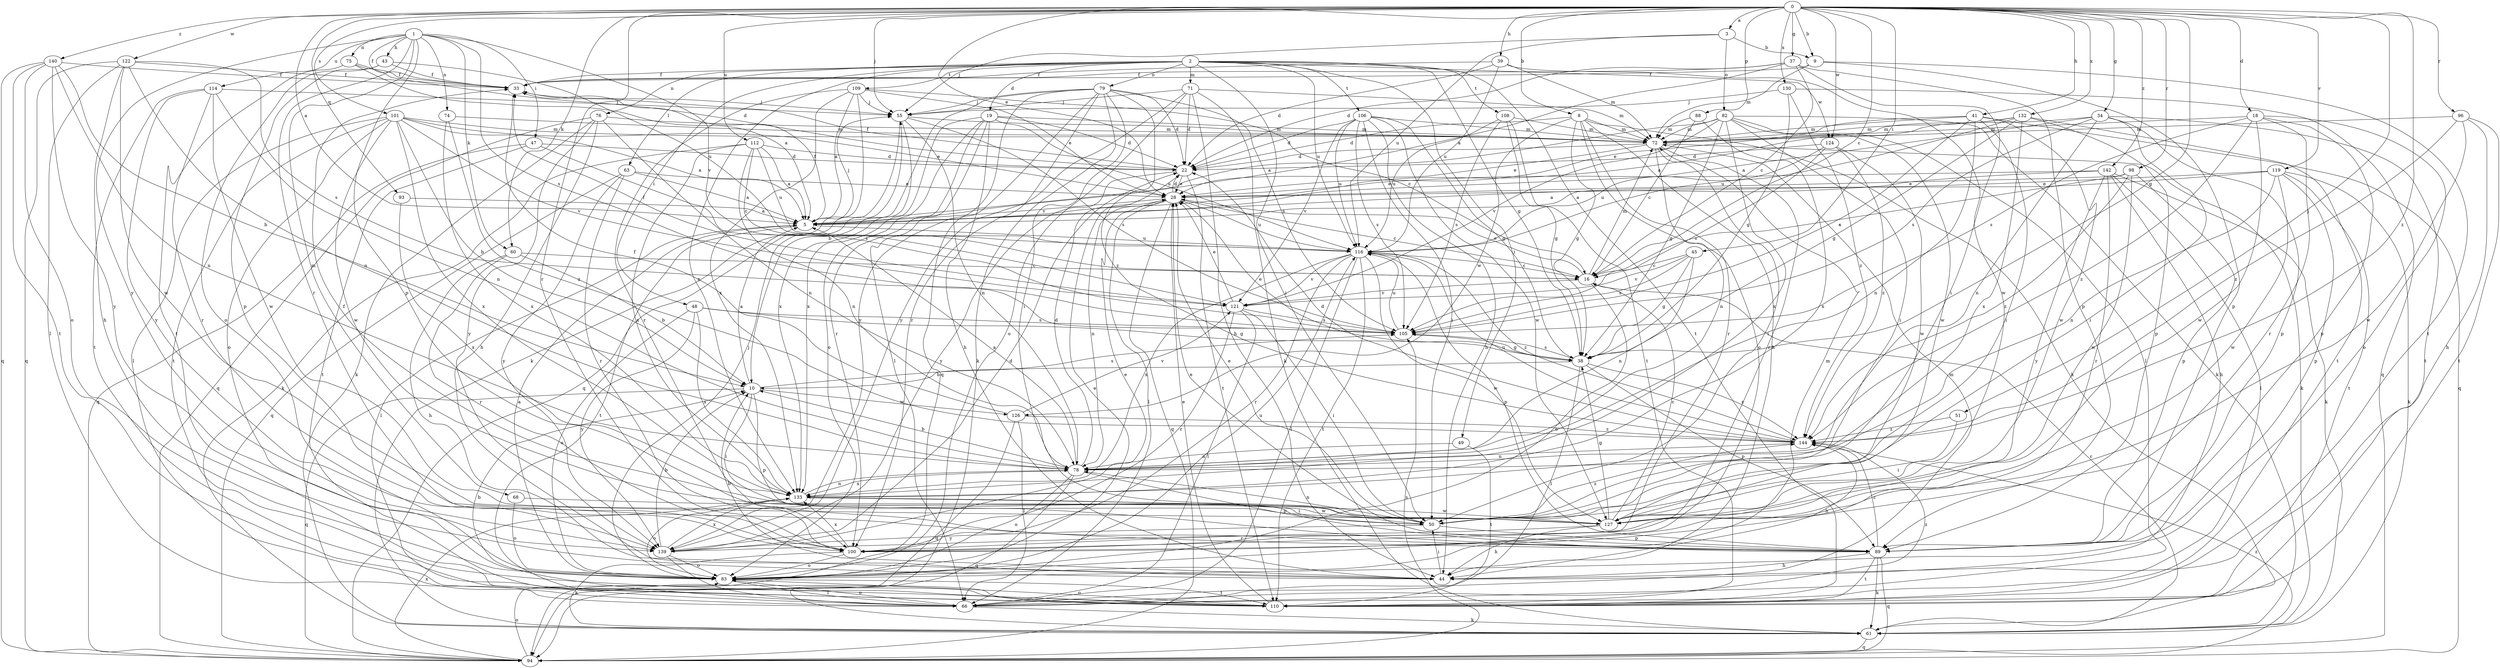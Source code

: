 strict digraph  {
0;
1;
2;
3;
5;
8;
9;
10;
16;
18;
19;
22;
28;
33;
34;
37;
38;
39;
41;
43;
44;
45;
47;
48;
49;
50;
51;
55;
60;
61;
63;
66;
68;
71;
72;
74;
75;
76;
78;
79;
82;
83;
88;
89;
93;
94;
96;
98;
100;
101;
105;
106;
108;
109;
110;
112;
114;
116;
119;
121;
122;
124;
126;
127;
130;
132;
133;
139;
140;
142;
144;
0 -> 3  [label=a];
0 -> 5  [label=a];
0 -> 8  [label=b];
0 -> 9  [label=b];
0 -> 16  [label=c];
0 -> 18  [label=d];
0 -> 28  [label=e];
0 -> 34  [label=g];
0 -> 37  [label=g];
0 -> 38  [label=g];
0 -> 39  [label=h];
0 -> 41  [label=h];
0 -> 45  [label=i];
0 -> 51  [label=j];
0 -> 55  [label=j];
0 -> 60  [label=k];
0 -> 88  [label=p];
0 -> 93  [label=q];
0 -> 96  [label=r];
0 -> 98  [label=r];
0 -> 100  [label=r];
0 -> 101  [label=s];
0 -> 112  [label=u];
0 -> 119  [label=v];
0 -> 122  [label=w];
0 -> 124  [label=w];
0 -> 130  [label=x];
0 -> 132  [label=x];
0 -> 140  [label=z];
0 -> 142  [label=z];
0 -> 144  [label=z];
1 -> 33  [label=f];
1 -> 43  [label=h];
1 -> 47  [label=i];
1 -> 60  [label=k];
1 -> 68  [label=m];
1 -> 74  [label=n];
1 -> 75  [label=n];
1 -> 89  [label=p];
1 -> 100  [label=r];
1 -> 105  [label=s];
1 -> 114  [label=u];
1 -> 121  [label=v];
1 -> 139  [label=y];
2 -> 19  [label=d];
2 -> 33  [label=f];
2 -> 38  [label=g];
2 -> 48  [label=i];
2 -> 49  [label=i];
2 -> 50  [label=i];
2 -> 63  [label=l];
2 -> 71  [label=m];
2 -> 76  [label=n];
2 -> 79  [label=o];
2 -> 106  [label=t];
2 -> 108  [label=t];
2 -> 109  [label=t];
2 -> 110  [label=t];
2 -> 116  [label=u];
2 -> 124  [label=w];
2 -> 133  [label=x];
3 -> 9  [label=b];
3 -> 55  [label=j];
3 -> 82  [label=o];
3 -> 116  [label=u];
5 -> 33  [label=f];
5 -> 55  [label=j];
5 -> 66  [label=l];
5 -> 110  [label=t];
5 -> 116  [label=u];
8 -> 22  [label=d];
8 -> 38  [label=g];
8 -> 44  [label=h];
8 -> 61  [label=k];
8 -> 72  [label=m];
8 -> 83  [label=o];
8 -> 100  [label=r];
8 -> 126  [label=w];
9 -> 33  [label=f];
9 -> 72  [label=m];
9 -> 89  [label=p];
9 -> 110  [label=t];
10 -> 5  [label=a];
10 -> 50  [label=i];
10 -> 89  [label=p];
10 -> 94  [label=q];
10 -> 105  [label=s];
10 -> 126  [label=w];
16 -> 28  [label=e];
16 -> 72  [label=m];
16 -> 83  [label=o];
16 -> 121  [label=v];
18 -> 72  [label=m];
18 -> 83  [label=o];
18 -> 89  [label=p];
18 -> 100  [label=r];
18 -> 105  [label=s];
18 -> 127  [label=w];
18 -> 144  [label=z];
19 -> 22  [label=d];
19 -> 44  [label=h];
19 -> 66  [label=l];
19 -> 72  [label=m];
19 -> 83  [label=o];
19 -> 100  [label=r];
19 -> 116  [label=u];
19 -> 133  [label=x];
22 -> 28  [label=e];
22 -> 33  [label=f];
22 -> 110  [label=t];
22 -> 139  [label=y];
28 -> 16  [label=c];
28 -> 22  [label=d];
28 -> 66  [label=l];
28 -> 78  [label=n];
28 -> 94  [label=q];
28 -> 116  [label=u];
28 -> 5  [label=v];
33 -> 55  [label=j];
34 -> 5  [label=a];
34 -> 50  [label=i];
34 -> 72  [label=m];
34 -> 78  [label=n];
34 -> 89  [label=p];
34 -> 105  [label=s];
34 -> 110  [label=t];
37 -> 5  [label=a];
37 -> 16  [label=c];
37 -> 22  [label=d];
37 -> 33  [label=f];
37 -> 50  [label=i];
37 -> 89  [label=p];
38 -> 10  [label=b];
38 -> 28  [label=e];
38 -> 66  [label=l];
38 -> 89  [label=p];
38 -> 105  [label=s];
38 -> 144  [label=z];
39 -> 22  [label=d];
39 -> 33  [label=f];
39 -> 72  [label=m];
39 -> 116  [label=u];
39 -> 127  [label=w];
41 -> 28  [label=e];
41 -> 50  [label=i];
41 -> 72  [label=m];
41 -> 78  [label=n];
41 -> 94  [label=q];
41 -> 105  [label=s];
41 -> 127  [label=w];
43 -> 33  [label=f];
43 -> 83  [label=o];
43 -> 89  [label=p];
43 -> 116  [label=u];
44 -> 10  [label=b];
44 -> 50  [label=i];
45 -> 16  [label=c];
45 -> 38  [label=g];
45 -> 78  [label=n];
45 -> 105  [label=s];
45 -> 121  [label=v];
47 -> 22  [label=d];
47 -> 94  [label=q];
47 -> 105  [label=s];
47 -> 110  [label=t];
48 -> 38  [label=g];
48 -> 83  [label=o];
48 -> 105  [label=s];
48 -> 133  [label=x];
48 -> 139  [label=y];
49 -> 78  [label=n];
49 -> 110  [label=t];
50 -> 28  [label=e];
50 -> 78  [label=n];
50 -> 89  [label=p];
50 -> 139  [label=y];
50 -> 144  [label=z];
51 -> 50  [label=i];
51 -> 144  [label=z];
55 -> 72  [label=m];
55 -> 78  [label=n];
55 -> 94  [label=q];
55 -> 105  [label=s];
55 -> 133  [label=x];
60 -> 10  [label=b];
60 -> 16  [label=c];
60 -> 44  [label=h];
60 -> 100  [label=r];
61 -> 16  [label=c];
61 -> 94  [label=q];
63 -> 5  [label=a];
63 -> 28  [label=e];
63 -> 94  [label=q];
63 -> 100  [label=r];
63 -> 139  [label=y];
66 -> 10  [label=b];
66 -> 61  [label=k];
66 -> 72  [label=m];
66 -> 83  [label=o];
66 -> 144  [label=z];
68 -> 83  [label=o];
68 -> 127  [label=w];
71 -> 22  [label=d];
71 -> 44  [label=h];
71 -> 55  [label=j];
71 -> 61  [label=k];
71 -> 72  [label=m];
71 -> 83  [label=o];
71 -> 139  [label=y];
72 -> 22  [label=d];
72 -> 28  [label=e];
72 -> 50  [label=i];
72 -> 61  [label=k];
72 -> 78  [label=n];
72 -> 100  [label=r];
74 -> 72  [label=m];
74 -> 133  [label=x];
74 -> 144  [label=z];
75 -> 5  [label=a];
75 -> 22  [label=d];
75 -> 33  [label=f];
75 -> 110  [label=t];
76 -> 44  [label=h];
76 -> 61  [label=k];
76 -> 72  [label=m];
76 -> 78  [label=n];
76 -> 94  [label=q];
76 -> 139  [label=y];
78 -> 5  [label=a];
78 -> 10  [label=b];
78 -> 22  [label=d];
78 -> 83  [label=o];
78 -> 89  [label=p];
78 -> 94  [label=q];
78 -> 133  [label=x];
79 -> 10  [label=b];
79 -> 22  [label=d];
79 -> 50  [label=i];
79 -> 55  [label=j];
79 -> 61  [label=k];
79 -> 94  [label=q];
79 -> 100  [label=r];
79 -> 105  [label=s];
79 -> 139  [label=y];
79 -> 144  [label=z];
82 -> 5  [label=a];
82 -> 38  [label=g];
82 -> 50  [label=i];
82 -> 61  [label=k];
82 -> 66  [label=l];
82 -> 72  [label=m];
82 -> 121  [label=v];
82 -> 127  [label=w];
82 -> 133  [label=x];
83 -> 5  [label=a];
83 -> 28  [label=e];
83 -> 55  [label=j];
83 -> 66  [label=l];
83 -> 72  [label=m];
83 -> 110  [label=t];
83 -> 116  [label=u];
88 -> 16  [label=c];
88 -> 72  [label=m];
88 -> 133  [label=x];
89 -> 28  [label=e];
89 -> 44  [label=h];
89 -> 61  [label=k];
89 -> 94  [label=q];
89 -> 110  [label=t];
89 -> 144  [label=z];
93 -> 5  [label=a];
93 -> 133  [label=x];
94 -> 83  [label=o];
94 -> 105  [label=s];
94 -> 133  [label=x];
94 -> 144  [label=z];
96 -> 44  [label=h];
96 -> 72  [label=m];
96 -> 110  [label=t];
96 -> 127  [label=w];
96 -> 144  [label=z];
98 -> 16  [label=c];
98 -> 28  [label=e];
98 -> 89  [label=p];
98 -> 127  [label=w];
98 -> 144  [label=z];
100 -> 61  [label=k];
100 -> 83  [label=o];
100 -> 133  [label=x];
101 -> 5  [label=a];
101 -> 10  [label=b];
101 -> 28  [label=e];
101 -> 66  [label=l];
101 -> 72  [label=m];
101 -> 83  [label=o];
101 -> 110  [label=t];
101 -> 121  [label=v];
101 -> 127  [label=w];
101 -> 133  [label=x];
105 -> 38  [label=g];
105 -> 116  [label=u];
106 -> 22  [label=d];
106 -> 38  [label=g];
106 -> 44  [label=h];
106 -> 50  [label=i];
106 -> 72  [label=m];
106 -> 105  [label=s];
106 -> 116  [label=u];
106 -> 121  [label=v];
106 -> 127  [label=w];
108 -> 38  [label=g];
108 -> 72  [label=m];
108 -> 105  [label=s];
108 -> 110  [label=t];
108 -> 116  [label=u];
109 -> 5  [label=a];
109 -> 16  [label=c];
109 -> 28  [label=e];
109 -> 55  [label=j];
109 -> 61  [label=k];
109 -> 100  [label=r];
109 -> 133  [label=x];
110 -> 28  [label=e];
110 -> 83  [label=o];
112 -> 5  [label=a];
112 -> 16  [label=c];
112 -> 22  [label=d];
112 -> 61  [label=k];
112 -> 78  [label=n];
112 -> 116  [label=u];
112 -> 133  [label=x];
114 -> 55  [label=j];
114 -> 78  [label=n];
114 -> 100  [label=r];
114 -> 110  [label=t];
114 -> 127  [label=w];
114 -> 139  [label=y];
116 -> 16  [label=c];
116 -> 66  [label=l];
116 -> 89  [label=p];
116 -> 100  [label=r];
116 -> 110  [label=t];
116 -> 121  [label=v];
116 -> 127  [label=w];
116 -> 133  [label=x];
116 -> 144  [label=z];
119 -> 5  [label=a];
119 -> 28  [label=e];
119 -> 61  [label=k];
119 -> 78  [label=n];
119 -> 89  [label=p];
119 -> 110  [label=t];
119 -> 127  [label=w];
121 -> 28  [label=e];
121 -> 33  [label=f];
121 -> 50  [label=i];
121 -> 66  [label=l];
121 -> 100  [label=r];
121 -> 105  [label=s];
122 -> 33  [label=f];
122 -> 44  [label=h];
122 -> 66  [label=l];
122 -> 78  [label=n];
122 -> 94  [label=q];
122 -> 105  [label=s];
122 -> 127  [label=w];
124 -> 22  [label=d];
124 -> 105  [label=s];
124 -> 116  [label=u];
124 -> 127  [label=w];
124 -> 144  [label=z];
126 -> 33  [label=f];
126 -> 66  [label=l];
126 -> 94  [label=q];
126 -> 121  [label=v];
126 -> 144  [label=z];
127 -> 16  [label=c];
127 -> 33  [label=f];
127 -> 38  [label=g];
127 -> 44  [label=h];
127 -> 100  [label=r];
130 -> 38  [label=g];
130 -> 55  [label=j];
130 -> 94  [label=q];
130 -> 144  [label=z];
132 -> 5  [label=a];
132 -> 38  [label=g];
132 -> 72  [label=m];
132 -> 89  [label=p];
132 -> 110  [label=t];
132 -> 116  [label=u];
132 -> 133  [label=x];
133 -> 50  [label=i];
133 -> 78  [label=n];
133 -> 83  [label=o];
133 -> 127  [label=w];
139 -> 10  [label=b];
139 -> 22  [label=d];
139 -> 28  [label=e];
139 -> 66  [label=l];
139 -> 83  [label=o];
139 -> 133  [label=x];
140 -> 10  [label=b];
140 -> 33  [label=f];
140 -> 78  [label=n];
140 -> 83  [label=o];
140 -> 94  [label=q];
140 -> 110  [label=t];
140 -> 139  [label=y];
142 -> 5  [label=a];
142 -> 28  [label=e];
142 -> 44  [label=h];
142 -> 61  [label=k];
142 -> 66  [label=l];
142 -> 100  [label=r];
142 -> 139  [label=y];
144 -> 22  [label=d];
144 -> 44  [label=h];
144 -> 78  [label=n];
144 -> 116  [label=u];
}
